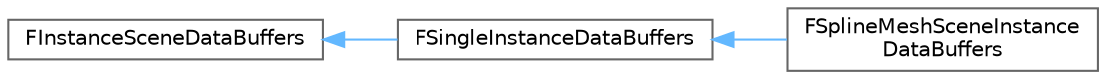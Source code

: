 digraph "Graphical Class Hierarchy"
{
 // INTERACTIVE_SVG=YES
 // LATEX_PDF_SIZE
  bgcolor="transparent";
  edge [fontname=Helvetica,fontsize=10,labelfontname=Helvetica,labelfontsize=10];
  node [fontname=Helvetica,fontsize=10,shape=box,height=0.2,width=0.4];
  rankdir="LR";
  Node0 [id="Node000000",label="FInstanceSceneDataBuffers",height=0.2,width=0.4,color="grey40", fillcolor="white", style="filled",URL="$de/dd6/classFInstanceSceneDataBuffers.html",tooltip=" "];
  Node0 -> Node1 [id="edge4073_Node000000_Node000001",dir="back",color="steelblue1",style="solid",tooltip=" "];
  Node1 [id="Node000001",label="FSingleInstanceDataBuffers",height=0.2,width=0.4,color="grey40", fillcolor="white", style="filled",URL="$d7/d08/classFSingleInstanceDataBuffers.html",tooltip="Trivial helper to manage single-instance primitives that can be embedded in the primtive proxy & alia..."];
  Node1 -> Node2 [id="edge4074_Node000001_Node000002",dir="back",color="steelblue1",style="solid",tooltip=" "];
  Node2 [id="Node000002",label="FSplineMeshSceneInstance\lDataBuffers",height=0.2,width=0.4,color="grey40", fillcolor="white", style="filled",URL="$df/d25/structFSplineMeshSceneInstanceDataBuffers.html",tooltip=" "];
}
